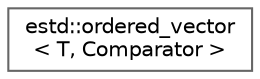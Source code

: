digraph "Graphical Class Hierarchy"
{
 // LATEX_PDF_SIZE
  bgcolor="transparent";
  edge [fontname=Helvetica,fontsize=10,labelfontname=Helvetica,labelfontsize=10];
  node [fontname=Helvetica,fontsize=10,shape=box,height=0.2,width=0.4];
  rankdir="LR";
  Node0 [id="Node000000",label="estd::ordered_vector\l\< T, Comparator \>",height=0.2,width=0.4,color="grey40", fillcolor="white", style="filled",URL="$df/d76/classestd_1_1ordered__vector.html",tooltip=" "];
}
